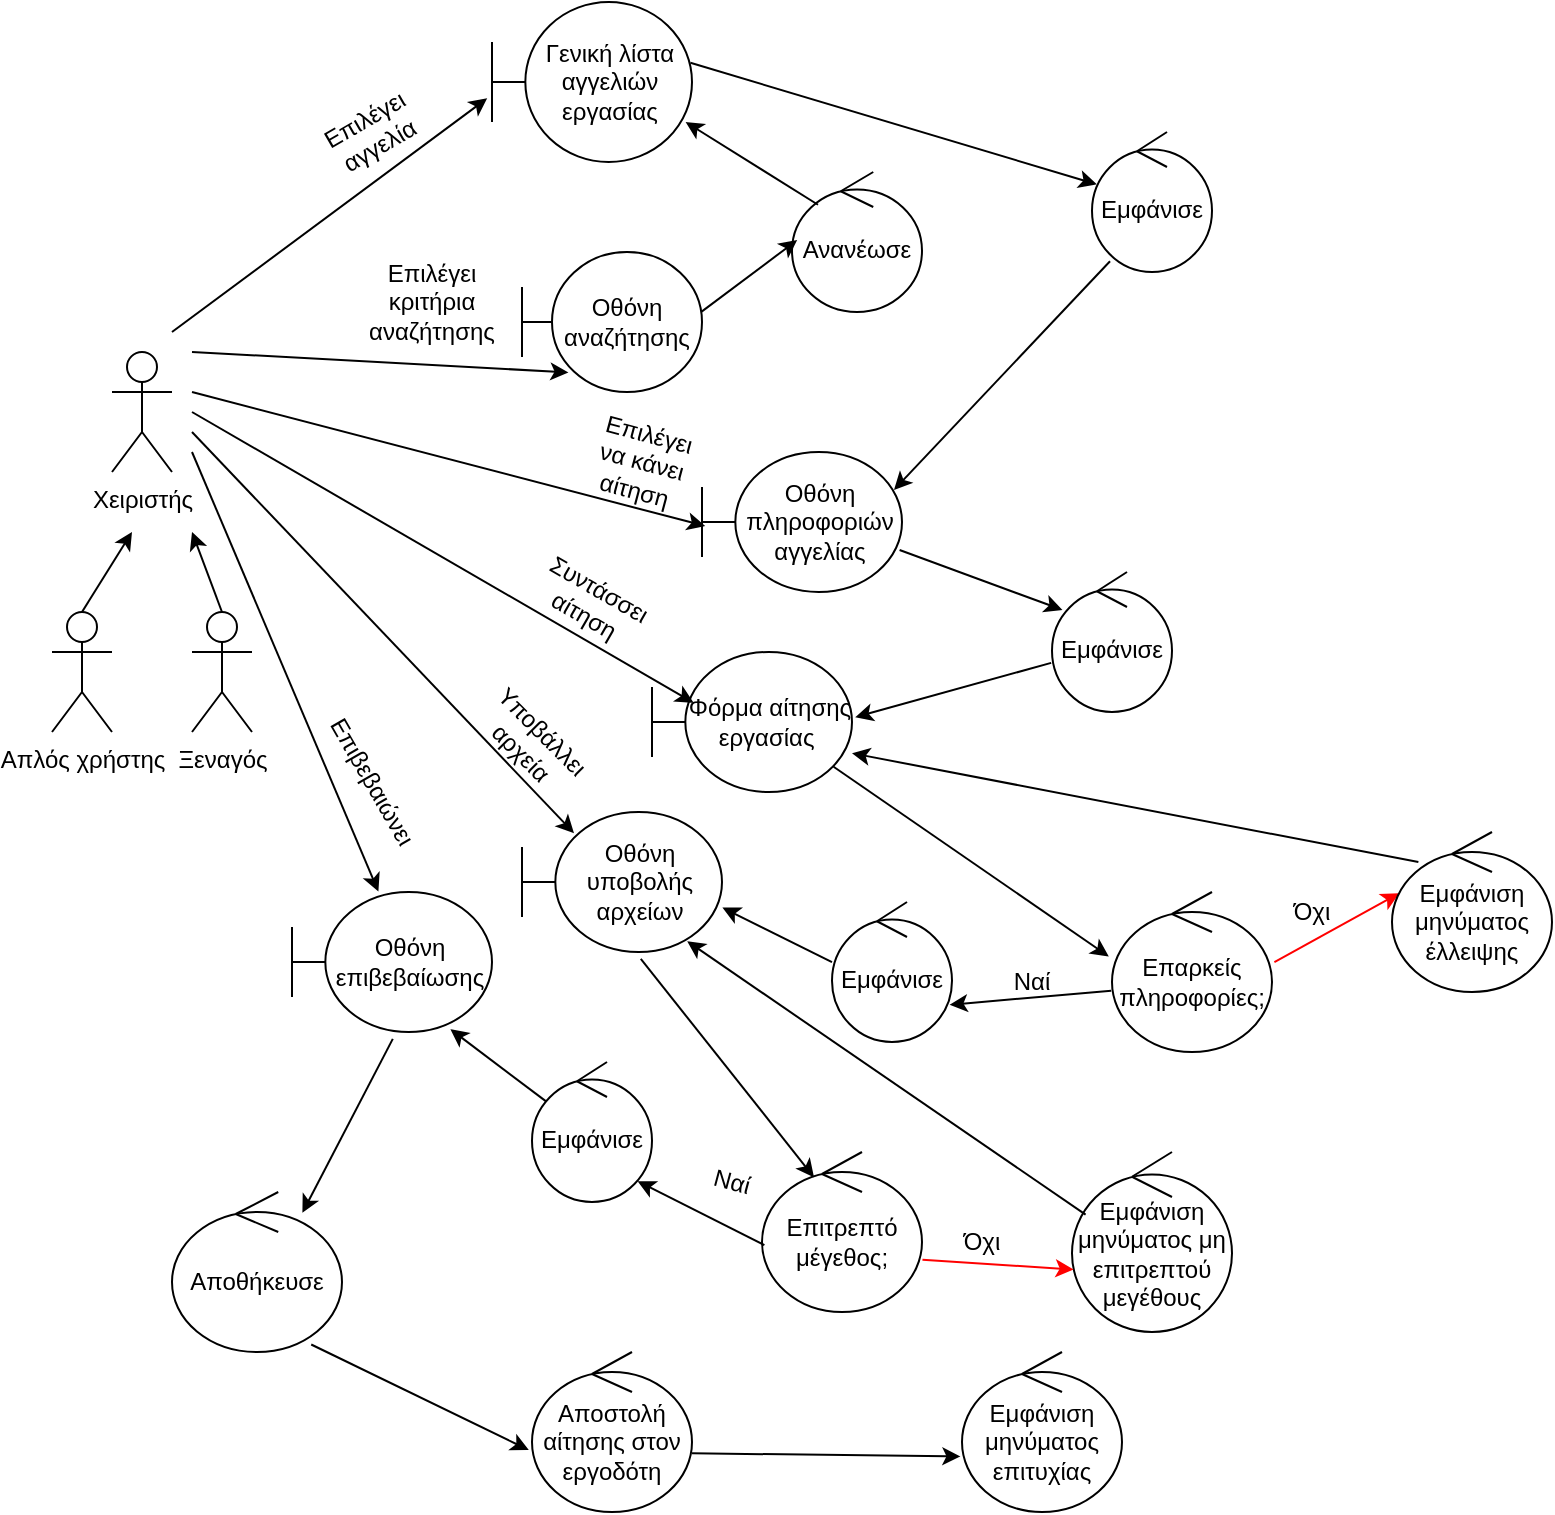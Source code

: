 <mxfile version="21.1.9" type="device">
  <diagram name="Page-1" id="0aiQ6ex3RMSGMbCF1up-">
    <mxGraphModel dx="1050" dy="549" grid="1" gridSize="10" guides="1" tooltips="1" connect="1" arrows="1" fold="1" page="1" pageScale="1" pageWidth="850" pageHeight="1100" math="0" shadow="0">
      <root>
        <mxCell id="0" />
        <mxCell id="1" parent="0" />
        <mxCell id="RaWvP45I63PbRP-h_8LK-1" value="Χειριστής" style="shape=umlActor;verticalLabelPosition=bottom;verticalAlign=top;html=1;" parent="1" vertex="1">
          <mxGeometry x="60" y="180" width="30" height="60" as="geometry" />
        </mxCell>
        <mxCell id="RaWvP45I63PbRP-h_8LK-2" value="Απλός χρήστης" style="shape=umlActor;verticalLabelPosition=bottom;verticalAlign=top;html=1;" parent="1" vertex="1">
          <mxGeometry x="30" y="310" width="30" height="60" as="geometry" />
        </mxCell>
        <mxCell id="RaWvP45I63PbRP-h_8LK-3" value="Ξεναγός" style="shape=umlActor;verticalLabelPosition=bottom;verticalAlign=top;html=1;" parent="1" vertex="1">
          <mxGeometry x="100" y="310" width="30" height="60" as="geometry" />
        </mxCell>
        <mxCell id="RaWvP45I63PbRP-h_8LK-8" value="" style="endArrow=classic;html=1;rounded=0;exitX=0.5;exitY=0;exitDx=0;exitDy=0;exitPerimeter=0;" parent="1" source="RaWvP45I63PbRP-h_8LK-2" edge="1">
          <mxGeometry width="50" height="50" relative="1" as="geometry">
            <mxPoint x="400" y="310" as="sourcePoint" />
            <mxPoint x="70" y="270" as="targetPoint" />
          </mxGeometry>
        </mxCell>
        <mxCell id="RaWvP45I63PbRP-h_8LK-9" value="" style="endArrow=classic;html=1;rounded=0;exitX=0.5;exitY=0;exitDx=0;exitDy=0;exitPerimeter=0;" parent="1" source="RaWvP45I63PbRP-h_8LK-3" edge="1">
          <mxGeometry width="50" height="50" relative="1" as="geometry">
            <mxPoint x="400" y="310" as="sourcePoint" />
            <mxPoint x="100" y="270" as="targetPoint" />
          </mxGeometry>
        </mxCell>
        <mxCell id="RaWvP45I63PbRP-h_8LK-10" value="Οθόνη αναζήτησης" style="shape=umlBoundary;whiteSpace=wrap;html=1;" parent="1" vertex="1">
          <mxGeometry x="265" y="130" width="90" height="70" as="geometry" />
        </mxCell>
        <mxCell id="RaWvP45I63PbRP-h_8LK-11" value="Γενική λίστα αγγελιών εργασίας" style="shape=umlBoundary;whiteSpace=wrap;html=1;" parent="1" vertex="1">
          <mxGeometry x="250" y="5" width="100" height="80" as="geometry" />
        </mxCell>
        <mxCell id="RaWvP45I63PbRP-h_8LK-12" value="" style="endArrow=classic;html=1;rounded=0;entryX=-0.024;entryY=0.602;entryDx=0;entryDy=0;entryPerimeter=0;" parent="1" target="RaWvP45I63PbRP-h_8LK-11" edge="1">
          <mxGeometry width="50" height="50" relative="1" as="geometry">
            <mxPoint x="90" y="170" as="sourcePoint" />
            <mxPoint x="450" y="250" as="targetPoint" />
          </mxGeometry>
        </mxCell>
        <mxCell id="RaWvP45I63PbRP-h_8LK-14" value="Εμφάνισε" style="ellipse;shape=umlControl;whiteSpace=wrap;html=1;" parent="1" vertex="1">
          <mxGeometry x="550" y="70" width="60" height="70" as="geometry" />
        </mxCell>
        <mxCell id="RaWvP45I63PbRP-h_8LK-15" value="" style="endArrow=classic;html=1;rounded=0;exitX=0.992;exitY=0.38;exitDx=0;exitDy=0;exitPerimeter=0;entryX=0.04;entryY=0.374;entryDx=0;entryDy=0;entryPerimeter=0;" parent="1" source="RaWvP45I63PbRP-h_8LK-11" target="RaWvP45I63PbRP-h_8LK-14" edge="1">
          <mxGeometry width="50" height="50" relative="1" as="geometry">
            <mxPoint x="400" y="300" as="sourcePoint" />
            <mxPoint x="450" y="250" as="targetPoint" />
          </mxGeometry>
        </mxCell>
        <mxCell id="RaWvP45I63PbRP-h_8LK-17" value="" style="endArrow=classic;html=1;rounded=0;entryX=0.258;entryY=0.86;entryDx=0;entryDy=0;entryPerimeter=0;" parent="1" target="RaWvP45I63PbRP-h_8LK-10" edge="1">
          <mxGeometry width="50" height="50" relative="1" as="geometry">
            <mxPoint x="100" y="180" as="sourcePoint" />
            <mxPoint x="450" y="250" as="targetPoint" />
          </mxGeometry>
        </mxCell>
        <mxCell id="RaWvP45I63PbRP-h_8LK-18" value="Επιλέγει κριτήρια αναζήτησης" style="text;html=1;strokeColor=none;fillColor=none;align=center;verticalAlign=middle;whiteSpace=wrap;rounded=0;rotation=0;" parent="1" vertex="1">
          <mxGeometry x="190" y="140" width="60" height="30" as="geometry" />
        </mxCell>
        <mxCell id="RaWvP45I63PbRP-h_8LK-25" value="Επιλέγει αγγελία" style="text;html=1;strokeColor=none;fillColor=none;align=center;verticalAlign=middle;whiteSpace=wrap;rounded=0;rotation=-30;" parent="1" vertex="1">
          <mxGeometry x="160" y="55" width="60" height="30" as="geometry" />
        </mxCell>
        <mxCell id="RaWvP45I63PbRP-h_8LK-28" value="Οθόνη πληροφοριών αγγελίας" style="shape=umlBoundary;whiteSpace=wrap;html=1;" parent="1" vertex="1">
          <mxGeometry x="355" y="230" width="100" height="70" as="geometry" />
        </mxCell>
        <mxCell id="RaWvP45I63PbRP-h_8LK-29" value="" style="endArrow=classic;html=1;rounded=0;entryX=0.016;entryY=0.529;entryDx=0;entryDy=0;entryPerimeter=0;" parent="1" target="RaWvP45I63PbRP-h_8LK-28" edge="1">
          <mxGeometry width="50" height="50" relative="1" as="geometry">
            <mxPoint x="100" y="200" as="sourcePoint" />
            <mxPoint x="350" y="335" as="targetPoint" />
          </mxGeometry>
        </mxCell>
        <mxCell id="RaWvP45I63PbRP-h_8LK-33" value="Επιλέγει να κάνει αίτηση" style="text;html=1;strokeColor=none;fillColor=none;align=center;verticalAlign=middle;whiteSpace=wrap;rounded=0;rotation=15;" parent="1" vertex="1">
          <mxGeometry x="295" y="220" width="60" height="30" as="geometry" />
        </mxCell>
        <mxCell id="RaWvP45I63PbRP-h_8LK-34" value="Εμφάνισε" style="ellipse;shape=umlControl;whiteSpace=wrap;html=1;" parent="1" vertex="1">
          <mxGeometry x="530" y="290" width="60" height="70" as="geometry" />
        </mxCell>
        <mxCell id="RaWvP45I63PbRP-h_8LK-35" value="Φόρμα αίτησης εργασίας&amp;nbsp;" style="shape=umlBoundary;whiteSpace=wrap;html=1;" parent="1" vertex="1">
          <mxGeometry x="330" y="330" width="100" height="70" as="geometry" />
        </mxCell>
        <mxCell id="RaWvP45I63PbRP-h_8LK-36" value="" style="endArrow=classic;html=1;rounded=0;exitX=0.988;exitY=0.7;exitDx=0;exitDy=0;exitPerimeter=0;entryX=0.087;entryY=0.271;entryDx=0;entryDy=0;entryPerimeter=0;" parent="1" source="RaWvP45I63PbRP-h_8LK-28" target="RaWvP45I63PbRP-h_8LK-34" edge="1">
          <mxGeometry width="50" height="50" relative="1" as="geometry">
            <mxPoint x="400" y="240" as="sourcePoint" />
            <mxPoint x="450" y="190" as="targetPoint" />
          </mxGeometry>
        </mxCell>
        <mxCell id="RaWvP45I63PbRP-h_8LK-37" value="" style="endArrow=classic;html=1;rounded=0;exitX=-0.007;exitY=0.649;exitDx=0;exitDy=0;exitPerimeter=0;entryX=1.016;entryY=0.466;entryDx=0;entryDy=0;entryPerimeter=0;" parent="1" source="RaWvP45I63PbRP-h_8LK-34" target="RaWvP45I63PbRP-h_8LK-35" edge="1">
          <mxGeometry width="50" height="50" relative="1" as="geometry">
            <mxPoint x="400" y="240" as="sourcePoint" />
            <mxPoint x="450" y="190" as="targetPoint" />
          </mxGeometry>
        </mxCell>
        <mxCell id="RaWvP45I63PbRP-h_8LK-38" value="" style="endArrow=classic;html=1;rounded=0;entryX=0.208;entryY=0.363;entryDx=0;entryDy=0;entryPerimeter=0;" parent="1" target="RaWvP45I63PbRP-h_8LK-35" edge="1">
          <mxGeometry width="50" height="50" relative="1" as="geometry">
            <mxPoint x="100" y="210" as="sourcePoint" />
            <mxPoint x="450" y="190" as="targetPoint" />
            <Array as="points" />
          </mxGeometry>
        </mxCell>
        <mxCell id="RaWvP45I63PbRP-h_8LK-39" value="Συντάσσει αίτηση" style="text;html=1;strokeColor=none;fillColor=none;align=center;verticalAlign=middle;whiteSpace=wrap;rounded=0;rotation=30;" parent="1" vertex="1">
          <mxGeometry x="270" y="290" width="60" height="30" as="geometry" />
        </mxCell>
        <mxCell id="RaWvP45I63PbRP-h_8LK-41" value="Επαρκείς πληροφορίες;" style="ellipse;shape=umlControl;whiteSpace=wrap;html=1;" parent="1" vertex="1">
          <mxGeometry x="560" y="450" width="80" height="80" as="geometry" />
        </mxCell>
        <mxCell id="RaWvP45I63PbRP-h_8LK-42" value="" style="endArrow=classic;html=1;rounded=0;exitX=0.908;exitY=0.82;exitDx=0;exitDy=0;exitPerimeter=0;entryX=-0.02;entryY=0.403;entryDx=0;entryDy=0;entryPerimeter=0;" parent="1" source="RaWvP45I63PbRP-h_8LK-35" target="RaWvP45I63PbRP-h_8LK-41" edge="1">
          <mxGeometry width="50" height="50" relative="1" as="geometry">
            <mxPoint x="400" y="370" as="sourcePoint" />
            <mxPoint x="450" y="320" as="targetPoint" />
          </mxGeometry>
        </mxCell>
        <mxCell id="RaWvP45I63PbRP-h_8LK-43" value="" style="endArrow=classic;html=1;rounded=0;exitX=-0.005;exitY=0.617;exitDx=0;exitDy=0;exitPerimeter=0;entryX=0.98;entryY=0.734;entryDx=0;entryDy=0;entryPerimeter=0;" parent="1" source="RaWvP45I63PbRP-h_8LK-41" target="RaWvP45I63PbRP-h_8LK-44" edge="1">
          <mxGeometry width="50" height="50" relative="1" as="geometry">
            <mxPoint x="400" y="370" as="sourcePoint" />
            <mxPoint x="420" y="550" as="targetPoint" />
          </mxGeometry>
        </mxCell>
        <mxCell id="RaWvP45I63PbRP-h_8LK-44" value="Εμφάνισε" style="ellipse;shape=umlControl;whiteSpace=wrap;html=1;" parent="1" vertex="1">
          <mxGeometry x="420" y="455" width="60" height="70" as="geometry" />
        </mxCell>
        <mxCell id="RaWvP45I63PbRP-h_8LK-46" value="Ναί" style="text;html=1;strokeColor=none;fillColor=none;align=center;verticalAlign=middle;whiteSpace=wrap;rounded=0;" parent="1" vertex="1">
          <mxGeometry x="490" y="480" width="60" height="30" as="geometry" />
        </mxCell>
        <mxCell id="RaWvP45I63PbRP-h_8LK-48" value="Οθόνη υποβολής αρχείων" style="shape=umlBoundary;whiteSpace=wrap;html=1;" parent="1" vertex="1">
          <mxGeometry x="265" y="410" width="100" height="70" as="geometry" />
        </mxCell>
        <mxCell id="RaWvP45I63PbRP-h_8LK-49" value="" style="endArrow=classic;html=1;rounded=0;entryX=0.26;entryY=0.151;entryDx=0;entryDy=0;entryPerimeter=0;" parent="1" target="RaWvP45I63PbRP-h_8LK-48" edge="1">
          <mxGeometry width="50" height="50" relative="1" as="geometry">
            <mxPoint x="100" y="220" as="sourcePoint" />
            <mxPoint x="450" y="330" as="targetPoint" />
          </mxGeometry>
        </mxCell>
        <mxCell id="RaWvP45I63PbRP-h_8LK-50" value="Υποβάλλει αρχεία" style="text;html=1;strokeColor=none;fillColor=none;align=center;verticalAlign=middle;whiteSpace=wrap;rounded=0;rotation=45;" parent="1" vertex="1">
          <mxGeometry x="240" y="360" width="60" height="30" as="geometry" />
        </mxCell>
        <mxCell id="RaWvP45I63PbRP-h_8LK-51" value="" style="endArrow=classic;html=1;rounded=0;exitX=0;exitY=0.429;exitDx=0;exitDy=0;exitPerimeter=0;entryX=1.002;entryY=0.683;entryDx=0;entryDy=0;entryPerimeter=0;" parent="1" source="RaWvP45I63PbRP-h_8LK-44" target="RaWvP45I63PbRP-h_8LK-48" edge="1">
          <mxGeometry width="50" height="50" relative="1" as="geometry">
            <mxPoint x="400" y="370" as="sourcePoint" />
            <mxPoint x="360" y="450" as="targetPoint" />
          </mxGeometry>
        </mxCell>
        <mxCell id="RaWvP45I63PbRP-h_8LK-52" value="Επιτρεπτό μέγεθος;" style="ellipse;shape=umlControl;whiteSpace=wrap;html=1;" parent="1" vertex="1">
          <mxGeometry x="385" y="580" width="80" height="80" as="geometry" />
        </mxCell>
        <mxCell id="RaWvP45I63PbRP-h_8LK-53" value="" style="endArrow=classic;html=1;rounded=0;exitX=0.594;exitY=1.049;exitDx=0;exitDy=0;exitPerimeter=0;entryX=0.325;entryY=0.158;entryDx=0;entryDy=0;entryPerimeter=0;" parent="1" source="RaWvP45I63PbRP-h_8LK-48" target="RaWvP45I63PbRP-h_8LK-52" edge="1">
          <mxGeometry width="50" height="50" relative="1" as="geometry">
            <mxPoint x="400" y="390" as="sourcePoint" />
            <mxPoint x="450" y="340" as="targetPoint" />
          </mxGeometry>
        </mxCell>
        <mxCell id="RaWvP45I63PbRP-h_8LK-55" value="Οθόνη επιβεβαίωσης" style="shape=umlBoundary;whiteSpace=wrap;html=1;" parent="1" vertex="1">
          <mxGeometry x="150" y="450" width="100" height="70" as="geometry" />
        </mxCell>
        <mxCell id="RaWvP45I63PbRP-h_8LK-56" value="Εμφάνισε" style="ellipse;shape=umlControl;whiteSpace=wrap;html=1;" parent="1" vertex="1">
          <mxGeometry x="270" y="535" width="60" height="70" as="geometry" />
        </mxCell>
        <mxCell id="RaWvP45I63PbRP-h_8LK-57" value="" style="endArrow=classic;html=1;rounded=0;exitX=0.015;exitY=0.582;exitDx=0;exitDy=0;exitPerimeter=0;entryX=0.88;entryY=0.851;entryDx=0;entryDy=0;entryPerimeter=0;" parent="1" source="RaWvP45I63PbRP-h_8LK-52" target="RaWvP45I63PbRP-h_8LK-56" edge="1">
          <mxGeometry width="50" height="50" relative="1" as="geometry">
            <mxPoint x="400" y="400" as="sourcePoint" />
            <mxPoint x="450" y="350" as="targetPoint" />
          </mxGeometry>
        </mxCell>
        <mxCell id="RaWvP45I63PbRP-h_8LK-58" value="Ναί" style="text;html=1;strokeColor=none;fillColor=none;align=center;verticalAlign=middle;whiteSpace=wrap;rounded=0;rotation=15;" parent="1" vertex="1">
          <mxGeometry x="340" y="580" width="60" height="30" as="geometry" />
        </mxCell>
        <mxCell id="RaWvP45I63PbRP-h_8LK-59" value="" style="endArrow=classic;html=1;rounded=0;exitX=0.12;exitY=0.283;exitDx=0;exitDy=0;exitPerimeter=0;entryX=0.792;entryY=0.98;entryDx=0;entryDy=0;entryPerimeter=0;" parent="1" source="RaWvP45I63PbRP-h_8LK-56" target="RaWvP45I63PbRP-h_8LK-55" edge="1">
          <mxGeometry width="50" height="50" relative="1" as="geometry">
            <mxPoint x="400" y="400" as="sourcePoint" />
            <mxPoint x="450" y="350" as="targetPoint" />
          </mxGeometry>
        </mxCell>
        <mxCell id="RaWvP45I63PbRP-h_8LK-60" value="" style="endArrow=classic;html=1;rounded=0;entryX=0.432;entryY=-0.003;entryDx=0;entryDy=0;entryPerimeter=0;" parent="1" target="RaWvP45I63PbRP-h_8LK-55" edge="1">
          <mxGeometry width="50" height="50" relative="1" as="geometry">
            <mxPoint x="100" y="230" as="sourcePoint" />
            <mxPoint x="450" y="350" as="targetPoint" />
          </mxGeometry>
        </mxCell>
        <mxCell id="RaWvP45I63PbRP-h_8LK-61" value="Επιβεβαιώνει" style="text;html=1;strokeColor=none;fillColor=none;align=center;verticalAlign=middle;whiteSpace=wrap;rounded=0;rotation=60;" parent="1" vertex="1">
          <mxGeometry x="160" y="380" width="60" height="30" as="geometry" />
        </mxCell>
        <mxCell id="RaWvP45I63PbRP-h_8LK-62" value="Αποστολή αίτησης στον εργοδότη" style="ellipse;shape=umlControl;whiteSpace=wrap;html=1;" parent="1" vertex="1">
          <mxGeometry x="270" y="680" width="80" height="80" as="geometry" />
        </mxCell>
        <mxCell id="RaWvP45I63PbRP-h_8LK-64" value="Εμφάνιση μηνύματος επιτυχίας" style="ellipse;shape=umlControl;whiteSpace=wrap;html=1;" parent="1" vertex="1">
          <mxGeometry x="485" y="680" width="80" height="80" as="geometry" />
        </mxCell>
        <mxCell id="RaWvP45I63PbRP-h_8LK-65" value="" style="endArrow=classic;html=1;rounded=0;exitX=1;exitY=0.633;exitDx=0;exitDy=0;exitPerimeter=0;entryX=-0.01;entryY=0.653;entryDx=0;entryDy=0;entryPerimeter=0;" parent="1" source="RaWvP45I63PbRP-h_8LK-62" target="RaWvP45I63PbRP-h_8LK-64" edge="1">
          <mxGeometry width="50" height="50" relative="1" as="geometry">
            <mxPoint x="400" y="540" as="sourcePoint" />
            <mxPoint x="450" y="490" as="targetPoint" />
          </mxGeometry>
        </mxCell>
        <mxCell id="RaWvP45I63PbRP-h_8LK-66" value="" style="endArrow=classic;html=1;rounded=0;entryX=0.045;entryY=0.383;entryDx=0;entryDy=0;entryPerimeter=0;exitX=1.015;exitY=0.438;exitDx=0;exitDy=0;exitPerimeter=0;strokeColor=#FF0000;" parent="1" source="RaWvP45I63PbRP-h_8LK-41" target="RaWvP45I63PbRP-h_8LK-67" edge="1">
          <mxGeometry width="50" height="50" relative="1" as="geometry">
            <mxPoint x="400" y="480" as="sourcePoint" />
            <mxPoint x="450" y="430" as="targetPoint" />
          </mxGeometry>
        </mxCell>
        <mxCell id="RaWvP45I63PbRP-h_8LK-67" value="Εμφάνιση μηνύματος έλλειψης" style="ellipse;shape=umlControl;whiteSpace=wrap;html=1;" parent="1" vertex="1">
          <mxGeometry x="700" y="420" width="80" height="80" as="geometry" />
        </mxCell>
        <mxCell id="RaWvP45I63PbRP-h_8LK-68" value="Όχι" style="text;html=1;strokeColor=none;fillColor=none;align=center;verticalAlign=middle;whiteSpace=wrap;rounded=0;" parent="1" vertex="1">
          <mxGeometry x="630" y="445" width="60" height="30" as="geometry" />
        </mxCell>
        <mxCell id="RaWvP45I63PbRP-h_8LK-69" value="" style="endArrow=classic;html=1;rounded=0;exitX=0.165;exitY=0.188;exitDx=0;exitDy=0;exitPerimeter=0;entryX=1;entryY=0.723;entryDx=0;entryDy=0;entryPerimeter=0;" parent="1" source="RaWvP45I63PbRP-h_8LK-67" target="RaWvP45I63PbRP-h_8LK-35" edge="1">
          <mxGeometry width="50" height="50" relative="1" as="geometry">
            <mxPoint x="400" y="470" as="sourcePoint" />
            <mxPoint x="450" y="420" as="targetPoint" />
          </mxGeometry>
        </mxCell>
        <mxCell id="RaWvP45I63PbRP-h_8LK-70" value="Εμφάνιση μηνύματος μη επιτρεπτού μεγέθους" style="ellipse;shape=umlControl;whiteSpace=wrap;html=1;" parent="1" vertex="1">
          <mxGeometry x="540" y="580" width="80" height="90" as="geometry" />
        </mxCell>
        <mxCell id="RaWvP45I63PbRP-h_8LK-71" value="" style="endArrow=classic;html=1;rounded=0;entryX=0.01;entryY=0.653;entryDx=0;entryDy=0;entryPerimeter=0;exitX=1.003;exitY=0.673;exitDx=0;exitDy=0;exitPerimeter=0;strokeColor=#FF0000;" parent="1" source="RaWvP45I63PbRP-h_8LK-52" target="RaWvP45I63PbRP-h_8LK-70" edge="1">
          <mxGeometry width="50" height="50" relative="1" as="geometry">
            <mxPoint x="400" y="550" as="sourcePoint" />
            <mxPoint x="450" y="500" as="targetPoint" />
          </mxGeometry>
        </mxCell>
        <mxCell id="RaWvP45I63PbRP-h_8LK-72" value="" style="endArrow=classic;html=1;rounded=0;exitX=0.085;exitY=0.348;exitDx=0;exitDy=0;exitPerimeter=0;entryX=0.826;entryY=0.923;entryDx=0;entryDy=0;entryPerimeter=0;" parent="1" source="RaWvP45I63PbRP-h_8LK-70" target="RaWvP45I63PbRP-h_8LK-48" edge="1">
          <mxGeometry width="50" height="50" relative="1" as="geometry">
            <mxPoint x="400" y="550" as="sourcePoint" />
            <mxPoint x="450" y="500" as="targetPoint" />
          </mxGeometry>
        </mxCell>
        <mxCell id="RaWvP45I63PbRP-h_8LK-81" value="Όχι" style="text;html=1;strokeColor=none;fillColor=none;align=center;verticalAlign=middle;whiteSpace=wrap;rounded=0;" parent="1" vertex="1">
          <mxGeometry x="465" y="610" width="60" height="30" as="geometry" />
        </mxCell>
        <mxCell id="2TbDMeEsmKi6e8lr0FWX-2" value="Αποθήκευσε" style="ellipse;shape=umlControl;whiteSpace=wrap;html=1;" parent="1" vertex="1">
          <mxGeometry x="90" y="600" width="85" height="80" as="geometry" />
        </mxCell>
        <mxCell id="2TbDMeEsmKi6e8lr0FWX-3" value="" style="endArrow=classic;html=1;rounded=0;exitX=0.504;exitY=1.049;exitDx=0;exitDy=0;exitPerimeter=0;entryX=0.767;entryY=0.13;entryDx=0;entryDy=0;entryPerimeter=0;" parent="1" source="RaWvP45I63PbRP-h_8LK-55" target="2TbDMeEsmKi6e8lr0FWX-2" edge="1">
          <mxGeometry width="50" height="50" relative="1" as="geometry">
            <mxPoint x="420" y="660" as="sourcePoint" />
            <mxPoint x="470" y="610" as="targetPoint" />
          </mxGeometry>
        </mxCell>
        <mxCell id="2TbDMeEsmKi6e8lr0FWX-4" value="" style="endArrow=classic;html=1;rounded=0;exitX=0.819;exitY=0.953;exitDx=0;exitDy=0;exitPerimeter=0;entryX=-0.02;entryY=0.613;entryDx=0;entryDy=0;entryPerimeter=0;" parent="1" source="2TbDMeEsmKi6e8lr0FWX-2" target="RaWvP45I63PbRP-h_8LK-62" edge="1">
          <mxGeometry width="50" height="50" relative="1" as="geometry">
            <mxPoint x="420" y="660" as="sourcePoint" />
            <mxPoint x="470" y="610" as="targetPoint" />
          </mxGeometry>
        </mxCell>
        <mxCell id="5N08oNArLKaTBNGAYCdm-1" value="Ανανέωσε" style="ellipse;shape=umlControl;whiteSpace=wrap;html=1;" vertex="1" parent="1">
          <mxGeometry x="400" y="90" width="65" height="70" as="geometry" />
        </mxCell>
        <mxCell id="5N08oNArLKaTBNGAYCdm-2" value="" style="endArrow=classic;html=1;rounded=0;entryX=0.04;entryY=0.486;entryDx=0;entryDy=0;entryPerimeter=0;exitX=0.998;exitY=0.426;exitDx=0;exitDy=0;exitPerimeter=0;" edge="1" parent="1" source="RaWvP45I63PbRP-h_8LK-10" target="5N08oNArLKaTBNGAYCdm-1">
          <mxGeometry width="50" height="50" relative="1" as="geometry">
            <mxPoint x="400" y="310" as="sourcePoint" />
            <mxPoint x="450" y="260" as="targetPoint" />
          </mxGeometry>
        </mxCell>
        <mxCell id="5N08oNArLKaTBNGAYCdm-3" value="" style="endArrow=classic;html=1;rounded=0;entryX=0.968;entryY=0.75;entryDx=0;entryDy=0;entryPerimeter=0;exitX=0.2;exitY=0.234;exitDx=0;exitDy=0;exitPerimeter=0;" edge="1" parent="1" source="5N08oNArLKaTBNGAYCdm-1" target="RaWvP45I63PbRP-h_8LK-11">
          <mxGeometry width="50" height="50" relative="1" as="geometry">
            <mxPoint x="400" y="310" as="sourcePoint" />
            <mxPoint x="450" y="260" as="targetPoint" />
          </mxGeometry>
        </mxCell>
        <mxCell id="5N08oNArLKaTBNGAYCdm-4" value="" style="endArrow=classic;html=1;rounded=0;exitX=0.15;exitY=0.923;exitDx=0;exitDy=0;exitPerimeter=0;entryX=0.96;entryY=0.271;entryDx=0;entryDy=0;entryPerimeter=0;" edge="1" parent="1" source="RaWvP45I63PbRP-h_8LK-14" target="RaWvP45I63PbRP-h_8LK-28">
          <mxGeometry width="50" height="50" relative="1" as="geometry">
            <mxPoint x="400" y="310" as="sourcePoint" />
            <mxPoint x="450" y="260" as="targetPoint" />
          </mxGeometry>
        </mxCell>
      </root>
    </mxGraphModel>
  </diagram>
</mxfile>
